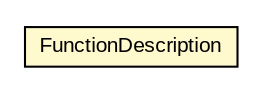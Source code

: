 #!/usr/local/bin/dot
#
# Class diagram 
# Generated by UMLGraph version 5.3 (http://www.umlgraph.org/)
#

digraph G {
	edge [fontname="arial",fontsize=10,labelfontname="arial",labelfontsize=10];
	node [fontname="arial",fontsize=10,shape=plaintext];
	nodesep=0.25;
	ranksep=0.5;
	// context.arch.service.helper.FunctionDescription
	c32057 [label=<<table title="context.arch.service.helper.FunctionDescription" border="0" cellborder="1" cellspacing="0" cellpadding="2" port="p" bgcolor="lemonChiffon" href="./FunctionDescription.html">
		<tr><td><table border="0" cellspacing="0" cellpadding="1">
<tr><td align="center" balign="center"> FunctionDescription </td></tr>
		</table></td></tr>
		</table>>, fontname="arial", fontcolor="black", fontsize=10.0];
}

